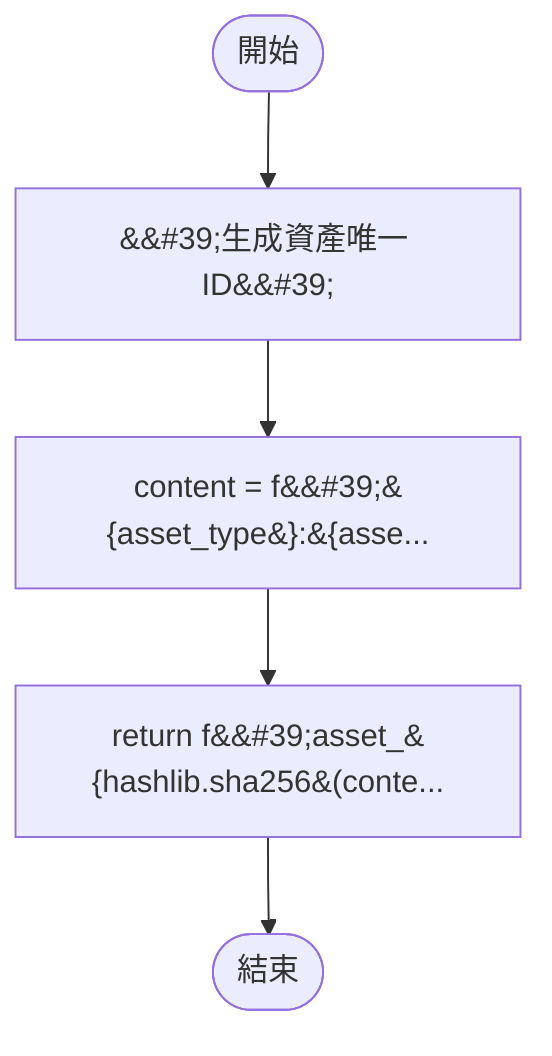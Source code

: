 flowchart TB
    n1([開始])
    n2([結束])
    n3[&amp;&#35;39;生成資產唯一 ID&amp;&#35;39;]
    n4[content = f&amp;&#35;39;&#123;asset_type&#125;:&#123;asse...]
    n5[return f&amp;&#35;39;asset_&#123;hashlib.sha256&#40;conte...]
    n1 --> n3
    n3 --> n4
    n4 --> n5
    n5 --> n2